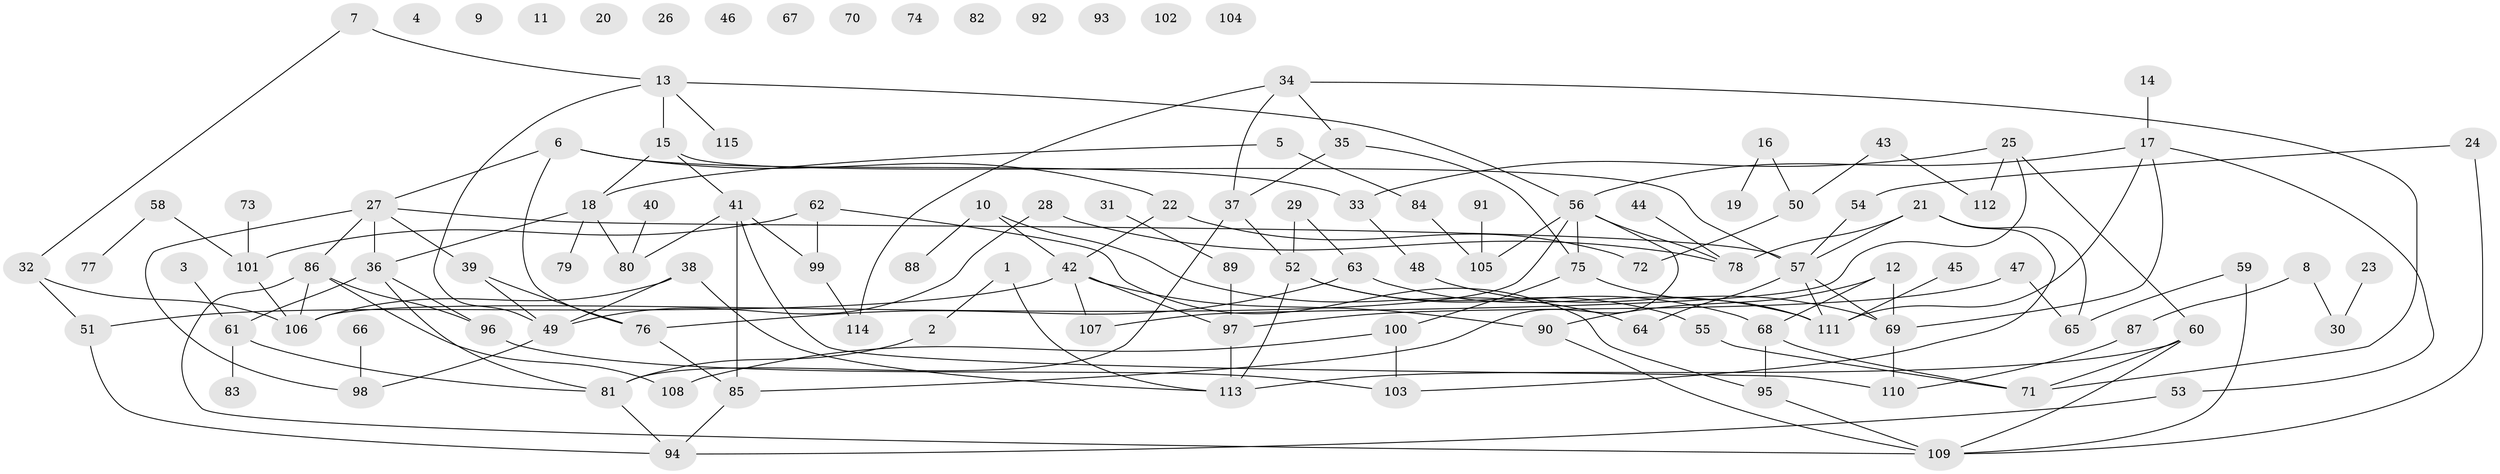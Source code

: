 // coarse degree distribution, {2: 0.1951219512195122, 1: 0.14634146341463414, 0: 0.17073170731707318, 6: 0.06097560975609756, 3: 0.1951219512195122, 5: 0.07317073170731707, 8: 0.024390243902439025, 4: 0.07317073170731707, 7: 0.036585365853658534, 9: 0.012195121951219513, 10: 0.012195121951219513}
// Generated by graph-tools (version 1.1) at 2025/41/03/06/25 10:41:19]
// undirected, 115 vertices, 152 edges
graph export_dot {
graph [start="1"]
  node [color=gray90,style=filled];
  1;
  2;
  3;
  4;
  5;
  6;
  7;
  8;
  9;
  10;
  11;
  12;
  13;
  14;
  15;
  16;
  17;
  18;
  19;
  20;
  21;
  22;
  23;
  24;
  25;
  26;
  27;
  28;
  29;
  30;
  31;
  32;
  33;
  34;
  35;
  36;
  37;
  38;
  39;
  40;
  41;
  42;
  43;
  44;
  45;
  46;
  47;
  48;
  49;
  50;
  51;
  52;
  53;
  54;
  55;
  56;
  57;
  58;
  59;
  60;
  61;
  62;
  63;
  64;
  65;
  66;
  67;
  68;
  69;
  70;
  71;
  72;
  73;
  74;
  75;
  76;
  77;
  78;
  79;
  80;
  81;
  82;
  83;
  84;
  85;
  86;
  87;
  88;
  89;
  90;
  91;
  92;
  93;
  94;
  95;
  96;
  97;
  98;
  99;
  100;
  101;
  102;
  103;
  104;
  105;
  106;
  107;
  108;
  109;
  110;
  111;
  112;
  113;
  114;
  115;
  1 -- 2;
  1 -- 113;
  2 -- 81;
  3 -- 61;
  5 -- 18;
  5 -- 84;
  6 -- 22;
  6 -- 27;
  6 -- 33;
  6 -- 76;
  7 -- 13;
  7 -- 32;
  8 -- 30;
  8 -- 87;
  10 -- 42;
  10 -- 64;
  10 -- 88;
  12 -- 68;
  12 -- 69;
  12 -- 90;
  13 -- 15;
  13 -- 49;
  13 -- 56;
  13 -- 115;
  14 -- 17;
  15 -- 18;
  15 -- 41;
  15 -- 57;
  16 -- 19;
  16 -- 50;
  17 -- 53;
  17 -- 56;
  17 -- 69;
  17 -- 111;
  18 -- 36;
  18 -- 79;
  18 -- 80;
  21 -- 57;
  21 -- 65;
  21 -- 78;
  21 -- 103;
  22 -- 42;
  22 -- 72;
  23 -- 30;
  24 -- 54;
  24 -- 109;
  25 -- 33;
  25 -- 60;
  25 -- 107;
  25 -- 112;
  27 -- 36;
  27 -- 39;
  27 -- 57;
  27 -- 86;
  27 -- 98;
  28 -- 49;
  28 -- 78;
  29 -- 52;
  29 -- 63;
  31 -- 89;
  32 -- 51;
  32 -- 106;
  33 -- 48;
  34 -- 35;
  34 -- 37;
  34 -- 71;
  34 -- 114;
  35 -- 37;
  35 -- 75;
  36 -- 61;
  36 -- 81;
  36 -- 96;
  37 -- 52;
  37 -- 81;
  38 -- 49;
  38 -- 106;
  38 -- 113;
  39 -- 49;
  39 -- 76;
  40 -- 80;
  41 -- 80;
  41 -- 85;
  41 -- 99;
  41 -- 110;
  42 -- 51;
  42 -- 90;
  42 -- 97;
  42 -- 107;
  43 -- 50;
  43 -- 112;
  44 -- 78;
  45 -- 111;
  47 -- 65;
  47 -- 97;
  48 -- 69;
  49 -- 98;
  50 -- 72;
  51 -- 94;
  52 -- 55;
  52 -- 68;
  52 -- 113;
  53 -- 94;
  54 -- 57;
  55 -- 71;
  56 -- 75;
  56 -- 78;
  56 -- 85;
  56 -- 105;
  56 -- 106;
  57 -- 64;
  57 -- 69;
  57 -- 111;
  58 -- 77;
  58 -- 101;
  59 -- 65;
  59 -- 109;
  60 -- 71;
  60 -- 109;
  60 -- 113;
  61 -- 81;
  61 -- 83;
  62 -- 95;
  62 -- 99;
  62 -- 101;
  63 -- 76;
  63 -- 111;
  66 -- 98;
  68 -- 71;
  68 -- 95;
  69 -- 110;
  73 -- 101;
  75 -- 100;
  75 -- 111;
  76 -- 85;
  81 -- 94;
  84 -- 105;
  85 -- 94;
  86 -- 96;
  86 -- 106;
  86 -- 108;
  86 -- 109;
  87 -- 110;
  89 -- 97;
  90 -- 109;
  91 -- 105;
  95 -- 109;
  96 -- 103;
  97 -- 113;
  99 -- 114;
  100 -- 103;
  100 -- 108;
  101 -- 106;
}
